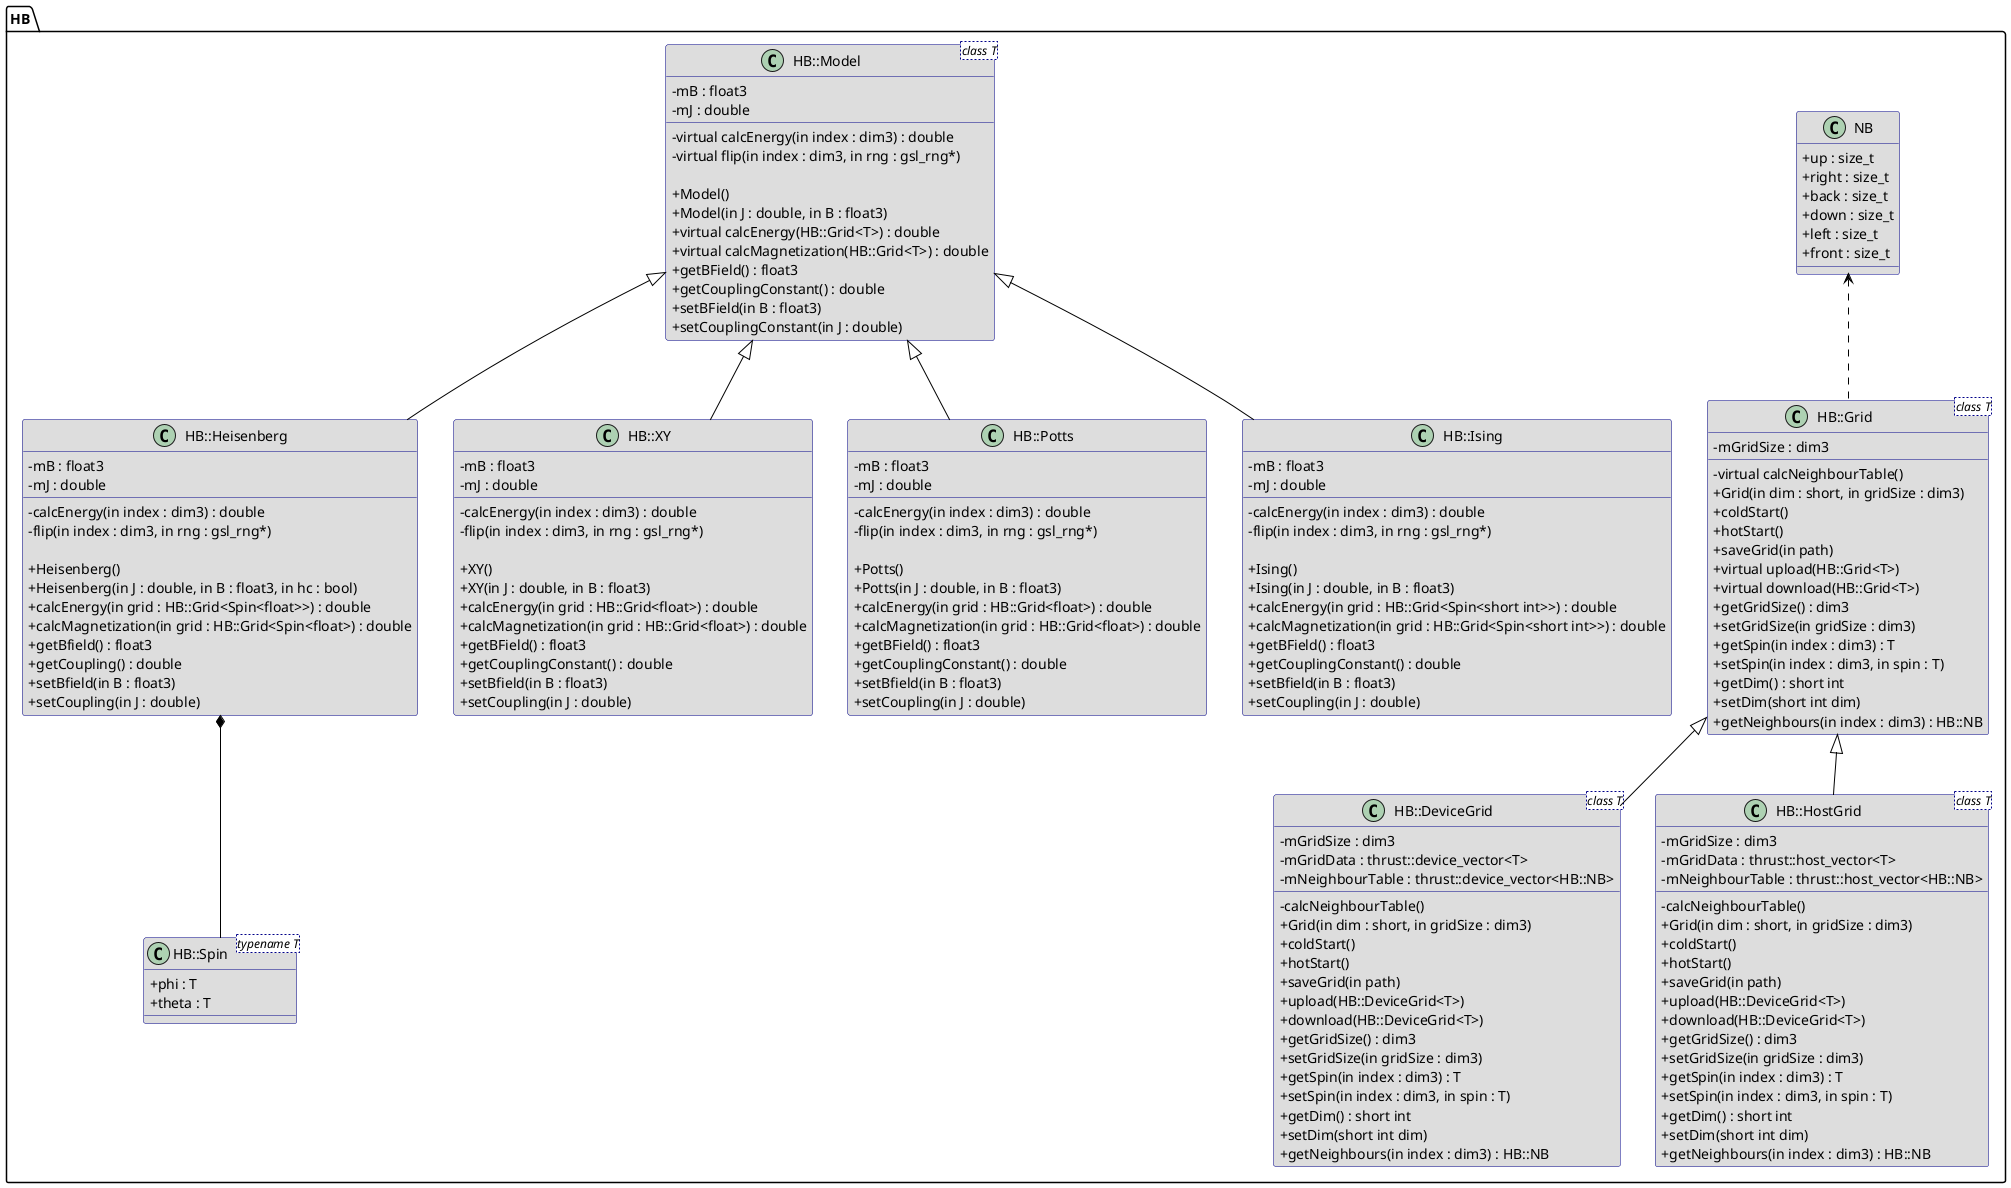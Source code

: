 @startuml
set namespaceSeparator ::
skinparam ArrowColor #000000
skinparam ClassBorderColor #000088
skinparam classAttributeIconSize 0

class HB::NB #DDDDDD {
  +up : size_t
  +right : size_t
  +back : size_t
  +down : size_t
  +left : size_t
  +front : size_t
}
class "HB::Spin<typename T>" as HB::Spin_t #DDDDDD {
  +phi : T
  +theta : T
}
class "HB::Grid<class T>" as HB::Grid_t #DDDDDD {
  -mGridSize : dim3
  
  -virtual calcNeighbourTable() 
  +Grid(in dim : short, in gridSize : dim3)
  +coldStart()
  +hotStart()
  +saveGrid(in path)
  +virtual upload(HB::Grid<T>)
  +virtual download(HB::Grid<T>)
  +getGridSize() : dim3
  +setGridSize(in gridSize : dim3)
  +getSpin(in index : dim3) : T
  +setSpin(in index : dim3, in spin : T)
  +getDim() : short int
  +setDim(short int dim)
  +getNeighbours(in index : dim3) : HB::NB
}
class "HB::DeviceGrid<class T>" as HB::DeviceGrid #DDDDDD {
  -mGridSize : dim3
  -mGridData : thrust::device_vector<T>
  -mNeighbourTable : thrust::device_vector<HB::NB>
  
  -calcNeighbourTable()
  +Grid(in dim : short, in gridSize : dim3)
  +coldStart()
  +hotStart()
  +saveGrid(in path)
  +upload(HB::DeviceGrid<T>)
  +download(HB::DeviceGrid<T>)
  +getGridSize() : dim3
  +setGridSize(in gridSize : dim3)
  +getSpin(in index : dim3) : T
  +setSpin(in index : dim3, in spin : T)
  +getDim() : short int
  +setDim(short int dim)
  +getNeighbours(in index : dim3) : HB::NB
}
class "HB::HostGrid<class T>" as HB::HostGrid #DDDDDD {
  -mGridSize : dim3
  -mGridData : thrust::host_vector<T>
  -mNeighbourTable : thrust::host_vector<HB::NB>
  
  -calcNeighbourTable()
  +Grid(in dim : short, in gridSize : dim3)
  +coldStart()
  +hotStart()
  +saveGrid(in path)
  +upload(HB::DeviceGrid<T>)
  +download(HB::DeviceGrid<T>)
  +getGridSize() : dim3
  +setGridSize(in gridSize : dim3)
  +getSpin(in index : dim3) : T
  +setSpin(in index : dim3, in spin : T)
  +getDim() : short int
  +setDim(short int dim)
  +getNeighbours(in index : dim3) : HB::NB
}
class "HB::Model<class T>" as HB::Model_t #DDDDDD {
  -mB : float3
  -mJ : double
  
  -virtual calcEnergy(in index : dim3) : double
  -virtual flip(in index : dim3, in rng : gsl_rng*)
  
  +Model()
  +Model(in J : double, in B : float3)
  +virtual calcEnergy(HB::Grid<T>) : double
  +virtual calcMagnetization(HB::Grid<T>) : double
  +getBField() : float3
  +getCouplingConstant() : double
  +setBField(in B : float3)
  +setCouplingConstant(in J : double)
}
class "HB::Heisenberg" as HB::Heisenberg #DDDDDD {
  -mB : float3
  -mJ : double
  
  -calcEnergy(in index : dim3) : double
  -flip(in index : dim3, in rng : gsl_rng*)

  +Heisenberg()
  +Heisenberg(in J : double, in B : float3, in hc : bool)
  +calcEnergy(in grid : HB::Grid<Spin<float>>) : double
  +calcMagnetization(in grid : HB::Grid<Spin<float>) : double
  +getBfield() : float3
  +getCoupling() : double
  +setBfield(in B : float3)
  +setCoupling(in J : double)
}
class "HB::XY" as HB::XY #DDDDDD {
  -mB : float3
  -mJ : double
  
  -calcEnergy(in index : dim3) : double
  -flip(in index : dim3, in rng : gsl_rng*)

  +XY()
  +XY(in J : double, in B : float3)
  +calcEnergy(in grid : HB::Grid<float>) : double
  +calcMagnetization(in grid : HB::Grid<float>) : double
  +getBField() : float3
  +getCouplingConstant() : double
  +setBfield(in B : float3)
  +setCoupling(in J : double)
}
class "HB::Potts" as HB::Potts #DDDDDD {
  -mB : float3
  -mJ : double
  
  -calcEnergy(in index : dim3) : double
  -flip(in index : dim3, in rng : gsl_rng*)

  +Potts()
  +Potts(in J : double, in B : float3)
  +calcEnergy(in grid : HB::Grid<float>) : double
  +calcMagnetization(in grid : HB::Grid<float>) : double
  +getBField() : float3
  +getCouplingConstant() : double
  +setBfield(in B : float3)
  +setCoupling(in J : double)
}
class "HB::Ising" as HB::Ising #DDDDDD {
  -mB : float3
  -mJ : double
  
  -calcEnergy(in index : dim3) : double
  -flip(in index : dim3, in rng : gsl_rng*)

  +Ising()
  +Ising(in J : double, in B : float3)
  +calcEnergy(in grid : HB::Grid<Spin<short int>>) : double
  +calcMagnetization(in grid : HB::Grid<Spin<short int>>) : double
  +getBField() : float3
  +getCouplingConstant() : double
  +setBfield(in B : float3)
  +setCoupling(in J : double)
}

HB::Model_t <|-- HB::Ising
HB::Model_t <|-- HB::Potts
HB::Model_t <|-- HB::XY
HB::Model_t <|-- HB::Heisenberg
HB::Grid_t <|-- HB::DeviceGrid
HB::Grid_t <|-- HB::HostGrid
HB::NB <.. HB::Grid_t
HB::Heisenberg *-- HB::Spin_t

@enduml